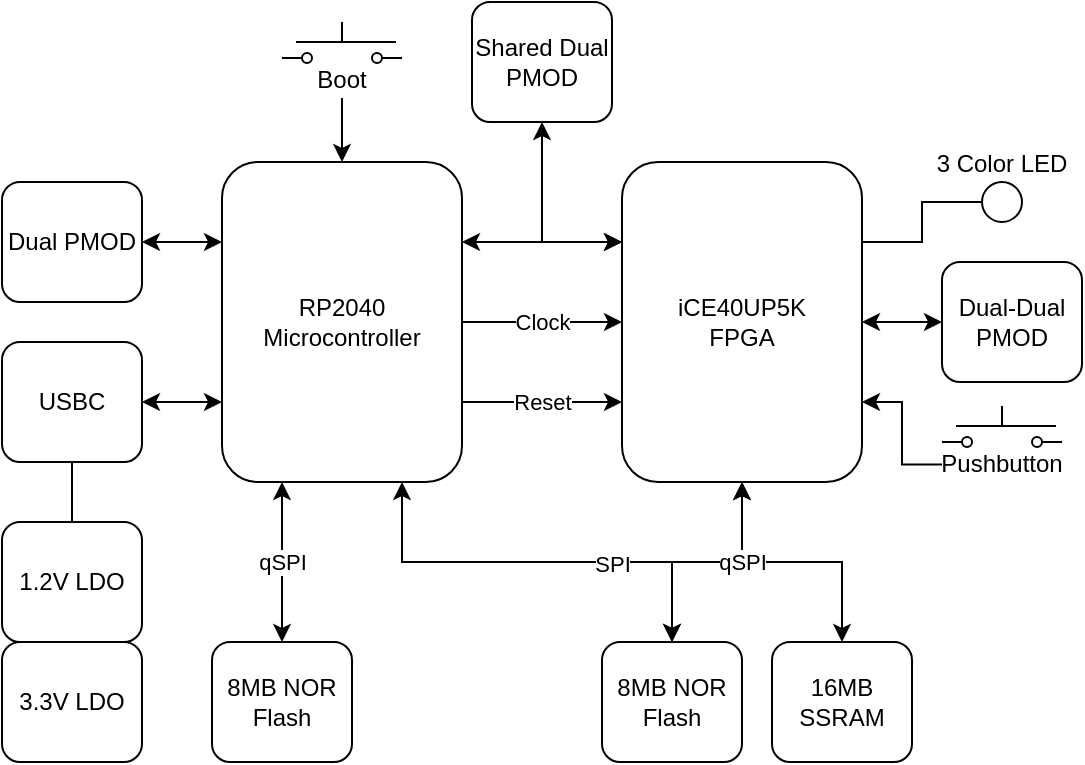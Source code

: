 <mxfile version="15.1.3" type="device"><diagram id="G92kmcxLir5d9IYU4Pak" name="Page-2"><mxGraphModel dx="741" dy="659" grid="0" gridSize="10" guides="1" tooltips="1" connect="1" arrows="1" fold="1" page="1" pageScale="1" pageWidth="850" pageHeight="1100" math="0" shadow="0"><root><mxCell id="7OYM_u7ZwVSoq9IorDtf-0"/><mxCell id="7OYM_u7ZwVSoq9IorDtf-1" parent="7OYM_u7ZwVSoq9IorDtf-0"/><mxCell id="7OYM_u7ZwVSoq9IorDtf-3" value="3.3V LDO" style="rounded=1;whiteSpace=wrap;html=1;" vertex="1" parent="7OYM_u7ZwVSoq9IorDtf-1"><mxGeometry x="90" y="520" width="70" height="60" as="geometry"/></mxCell><mxCell id="7OYM_u7ZwVSoq9IorDtf-6" style="edgeStyle=orthogonalEdgeStyle;rounded=0;orthogonalLoop=1;jettySize=auto;html=1;entryX=0;entryY=0.25;entryDx=0;entryDy=0;startArrow=classic;startFill=1;exitX=1;exitY=0.25;exitDx=0;exitDy=0;" edge="1" parent="7OYM_u7ZwVSoq9IorDtf-1" source="7OYM_u7ZwVSoq9IorDtf-4" target="7OYM_u7ZwVSoq9IorDtf-5"><mxGeometry relative="1" as="geometry"><Array as="points"/></mxGeometry></mxCell><mxCell id="7OYM_u7ZwVSoq9IorDtf-11" style="edgeStyle=orthogonalEdgeStyle;rounded=0;orthogonalLoop=1;jettySize=auto;html=1;exitX=0.75;exitY=1;exitDx=0;exitDy=0;entryX=0.5;entryY=0;entryDx=0;entryDy=0;startArrow=classic;startFill=1;" edge="1" parent="7OYM_u7ZwVSoq9IorDtf-1" source="7OYM_u7ZwVSoq9IorDtf-4" target="7OYM_u7ZwVSoq9IorDtf-10"><mxGeometry relative="1" as="geometry"/></mxCell><mxCell id="7OYM_u7ZwVSoq9IorDtf-12" value="SPI" style="edgeLabel;html=1;align=center;verticalAlign=middle;resizable=0;points=[];" vertex="1" connectable="0" parent="7OYM_u7ZwVSoq9IorDtf-11"><mxGeometry x="-0.464" y="2" relative="1" as="geometry"><mxPoint x="87" y="3" as="offset"/></mxGeometry></mxCell><mxCell id="o_D9mQzwYViAJN6lnz56-5" value="Clock" style="edgeStyle=orthogonalEdgeStyle;rounded=0;orthogonalLoop=1;jettySize=auto;html=1;exitX=1;exitY=0.5;exitDx=0;exitDy=0;entryX=0;entryY=0.5;entryDx=0;entryDy=0;startArrow=none;startFill=0;" edge="1" parent="7OYM_u7ZwVSoq9IorDtf-1" source="7OYM_u7ZwVSoq9IorDtf-4" target="7OYM_u7ZwVSoq9IorDtf-5"><mxGeometry relative="1" as="geometry"/></mxCell><mxCell id="o_D9mQzwYViAJN6lnz56-6" value="Reset" style="edgeStyle=orthogonalEdgeStyle;rounded=0;orthogonalLoop=1;jettySize=auto;html=1;exitX=1;exitY=0.75;exitDx=0;exitDy=0;entryX=0;entryY=0.75;entryDx=0;entryDy=0;startArrow=none;startFill=0;" edge="1" parent="7OYM_u7ZwVSoq9IorDtf-1" source="7OYM_u7ZwVSoq9IorDtf-4" target="7OYM_u7ZwVSoq9IorDtf-5"><mxGeometry relative="1" as="geometry"/></mxCell><mxCell id="7OYM_u7ZwVSoq9IorDtf-4" value="RP2040&lt;br&gt;Microcontroller" style="rounded=1;whiteSpace=wrap;html=1;" vertex="1" parent="7OYM_u7ZwVSoq9IorDtf-1"><mxGeometry x="200" y="280" width="120" height="160" as="geometry"/></mxCell><mxCell id="o_D9mQzwYViAJN6lnz56-3" style="edgeStyle=orthogonalEdgeStyle;rounded=0;orthogonalLoop=1;jettySize=auto;html=1;exitX=0.5;exitY=1;exitDx=0;exitDy=0;entryX=0.5;entryY=0;entryDx=0;entryDy=0;startArrow=classic;startFill=1;" edge="1" parent="7OYM_u7ZwVSoq9IorDtf-1" source="7OYM_u7ZwVSoq9IorDtf-5" target="o_D9mQzwYViAJN6lnz56-2"><mxGeometry relative="1" as="geometry"/></mxCell><mxCell id="7OYM_u7ZwVSoq9IorDtf-5" value="iCE40UP5K&lt;br&gt;FPGA" style="rounded=1;whiteSpace=wrap;html=1;" vertex="1" parent="7OYM_u7ZwVSoq9IorDtf-1"><mxGeometry x="400" y="280" width="120" height="160" as="geometry"/></mxCell><mxCell id="7OYM_u7ZwVSoq9IorDtf-8" value="qSPI" style="edgeStyle=orthogonalEdgeStyle;rounded=0;orthogonalLoop=1;jettySize=auto;html=1;entryX=0.25;entryY=1;entryDx=0;entryDy=0;startArrow=classic;startFill=1;" edge="1" parent="7OYM_u7ZwVSoq9IorDtf-1" source="7OYM_u7ZwVSoq9IorDtf-7" target="7OYM_u7ZwVSoq9IorDtf-4"><mxGeometry relative="1" as="geometry"/></mxCell><mxCell id="7OYM_u7ZwVSoq9IorDtf-7" value="8MB NOR Flash" style="rounded=1;whiteSpace=wrap;html=1;" vertex="1" parent="7OYM_u7ZwVSoq9IorDtf-1"><mxGeometry x="195" y="520" width="70" height="60" as="geometry"/></mxCell><mxCell id="7OYM_u7ZwVSoq9IorDtf-9" value="qSPI" style="edgeStyle=orthogonalEdgeStyle;rounded=0;orthogonalLoop=1;jettySize=auto;html=1;entryX=0.5;entryY=1;entryDx=0;entryDy=0;startArrow=classic;startFill=1;" edge="1" source="7OYM_u7ZwVSoq9IorDtf-10" parent="7OYM_u7ZwVSoq9IorDtf-1" target="7OYM_u7ZwVSoq9IorDtf-5"><mxGeometry x="0.303" relative="1" as="geometry"><mxPoint x="435" y="440" as="targetPoint"/><mxPoint as="offset"/></mxGeometry></mxCell><mxCell id="7OYM_u7ZwVSoq9IorDtf-10" value="8MB NOR Flash" style="rounded=1;whiteSpace=wrap;html=1;" vertex="1" parent="7OYM_u7ZwVSoq9IorDtf-1"><mxGeometry x="390" y="520" width="70" height="60" as="geometry"/></mxCell><mxCell id="7OYM_u7ZwVSoq9IorDtf-14" style="edgeStyle=orthogonalEdgeStyle;rounded=0;orthogonalLoop=1;jettySize=auto;html=1;entryX=0;entryY=0.25;entryDx=0;entryDy=0;startArrow=classic;startFill=1;" edge="1" parent="7OYM_u7ZwVSoq9IorDtf-1" source="7OYM_u7ZwVSoq9IorDtf-13" target="7OYM_u7ZwVSoq9IorDtf-4"><mxGeometry relative="1" as="geometry"/></mxCell><mxCell id="7OYM_u7ZwVSoq9IorDtf-13" value="Dual PMOD" style="rounded=1;whiteSpace=wrap;html=1;" vertex="1" parent="7OYM_u7ZwVSoq9IorDtf-1"><mxGeometry x="90" y="290" width="70" height="60" as="geometry"/></mxCell><mxCell id="7OYM_u7ZwVSoq9IorDtf-15" value="Dual-Dual PMOD" style="rounded=1;whiteSpace=wrap;html=1;" vertex="1" parent="7OYM_u7ZwVSoq9IorDtf-1"><mxGeometry x="560" y="330" width="70" height="60" as="geometry"/></mxCell><mxCell id="7OYM_u7ZwVSoq9IorDtf-16" style="edgeStyle=orthogonalEdgeStyle;rounded=0;orthogonalLoop=1;jettySize=auto;html=1;startArrow=classic;startFill=1;" edge="1" source="7OYM_u7ZwVSoq9IorDtf-15" parent="7OYM_u7ZwVSoq9IorDtf-1"><mxGeometry relative="1" as="geometry"><mxPoint x="520" y="360" as="targetPoint"/></mxGeometry></mxCell><mxCell id="o_D9mQzwYViAJN6lnz56-4" style="edgeStyle=orthogonalEdgeStyle;rounded=0;orthogonalLoop=1;jettySize=auto;html=1;exitX=0.5;exitY=1;exitDx=0;exitDy=0;entryX=0;entryY=0.25;entryDx=0;entryDy=0;startArrow=classic;startFill=1;" edge="1" parent="7OYM_u7ZwVSoq9IorDtf-1" source="7OYM_u7ZwVSoq9IorDtf-17" target="7OYM_u7ZwVSoq9IorDtf-5"><mxGeometry relative="1" as="geometry"/></mxCell><mxCell id="7OYM_u7ZwVSoq9IorDtf-17" value="Shared Dual PMOD" style="rounded=1;whiteSpace=wrap;html=1;" vertex="1" parent="7OYM_u7ZwVSoq9IorDtf-1"><mxGeometry x="325" y="200" width="70" height="60" as="geometry"/></mxCell><mxCell id="o_D9mQzwYViAJN6lnz56-1" style="edgeStyle=orthogonalEdgeStyle;rounded=0;orthogonalLoop=1;jettySize=auto;html=1;entryX=0;entryY=0.75;entryDx=0;entryDy=0;startArrow=classic;startFill=1;" edge="1" parent="7OYM_u7ZwVSoq9IorDtf-1" source="o_D9mQzwYViAJN6lnz56-0" target="7OYM_u7ZwVSoq9IorDtf-4"><mxGeometry relative="1" as="geometry"/></mxCell><mxCell id="dOjmpYqw6bYS7-3D4WWg-22" style="edgeStyle=orthogonalEdgeStyle;rounded=0;orthogonalLoop=1;jettySize=auto;html=1;entryX=0.5;entryY=0;entryDx=0;entryDy=0;startArrow=none;startFill=0;endArrow=none;endFill=0;" edge="1" parent="7OYM_u7ZwVSoq9IorDtf-1" source="o_D9mQzwYViAJN6lnz56-0" target="7OYM_u7ZwVSoq9IorDtf-2"><mxGeometry relative="1" as="geometry"/></mxCell><mxCell id="o_D9mQzwYViAJN6lnz56-0" value="USBC" style="rounded=1;whiteSpace=wrap;html=1;" vertex="1" parent="7OYM_u7ZwVSoq9IorDtf-1"><mxGeometry x="90" y="370" width="70" height="60" as="geometry"/></mxCell><mxCell id="o_D9mQzwYViAJN6lnz56-2" value="16MB SSRAM" style="rounded=1;whiteSpace=wrap;html=1;" vertex="1" parent="7OYM_u7ZwVSoq9IorDtf-1"><mxGeometry x="475" y="520" width="70" height="60" as="geometry"/></mxCell><mxCell id="dOjmpYqw6bYS7-3D4WWg-9" style="edgeStyle=orthogonalEdgeStyle;rounded=0;orthogonalLoop=1;jettySize=auto;html=1;exitX=0.5;exitY=1;exitDx=0;exitDy=0;entryX=0.5;entryY=0;entryDx=0;entryDy=0;startArrow=none;startFill=0;" edge="1" parent="7OYM_u7ZwVSoq9IorDtf-1" source="dOjmpYqw6bYS7-3D4WWg-7" target="7OYM_u7ZwVSoq9IorDtf-4"><mxGeometry relative="1" as="geometry"/></mxCell><mxCell id="dOjmpYqw6bYS7-3D4WWg-10" value="" style="group" vertex="1" connectable="0" parent="7OYM_u7ZwVSoq9IorDtf-1"><mxGeometry x="560" y="402" width="60" height="20.5" as="geometry"/></mxCell><mxCell id="dOjmpYqw6bYS7-3D4WWg-11" value="" style="ellipse;whiteSpace=wrap;html=1;aspect=fixed;fontColor=#FFFFFF;fillColor=#FFFFFF;gradientColor=none;rotation=0;" vertex="1" parent="dOjmpYqw6bYS7-3D4WWg-10"><mxGeometry x="10" y="15.5" width="5" height="5" as="geometry"/></mxCell><mxCell id="dOjmpYqw6bYS7-3D4WWg-12" value="" style="ellipse;whiteSpace=wrap;html=1;aspect=fixed;fontColor=#FFFFFF;fillColor=#FFFFFF;gradientColor=none;rotation=0;" vertex="1" parent="dOjmpYqw6bYS7-3D4WWg-10"><mxGeometry x="45" y="15.5" width="5" height="5" as="geometry"/></mxCell><mxCell id="dOjmpYqw6bYS7-3D4WWg-13" value="" style="endArrow=none;html=1;fontSize=10;" edge="1" parent="dOjmpYqw6bYS7-3D4WWg-10"><mxGeometry width="50" height="50" relative="1" as="geometry"><mxPoint x="7" y="10" as="sourcePoint"/><mxPoint x="57" y="10" as="targetPoint"/></mxGeometry></mxCell><mxCell id="dOjmpYqw6bYS7-3D4WWg-14" value="" style="endArrow=none;html=1;fontSize=10;" edge="1" parent="dOjmpYqw6bYS7-3D4WWg-10"><mxGeometry width="50" height="50" relative="1" as="geometry"><mxPoint x="30" as="sourcePoint"/><mxPoint x="30" y="10" as="targetPoint"/></mxGeometry></mxCell><mxCell id="dOjmpYqw6bYS7-3D4WWg-15" value="" style="endArrow=none;html=1;fontSize=10;strokeColor=#000000;entryX=0;entryY=0.5;entryDx=0;entryDy=0;" edge="1" parent="dOjmpYqw6bYS7-3D4WWg-10" target="dOjmpYqw6bYS7-3D4WWg-11"><mxGeometry width="50" height="50" relative="1" as="geometry"><mxPoint y="18" as="sourcePoint"/><mxPoint x="60" y="-2" as="targetPoint"/></mxGeometry></mxCell><mxCell id="dOjmpYqw6bYS7-3D4WWg-16" value="" style="endArrow=none;html=1;fontSize=10;strokeColor=#000000;exitX=1;exitY=0.5;exitDx=0;exitDy=0;" edge="1" parent="dOjmpYqw6bYS7-3D4WWg-10" source="dOjmpYqw6bYS7-3D4WWg-12"><mxGeometry width="50" height="50" relative="1" as="geometry"><mxPoint x="10" y="28" as="sourcePoint"/><mxPoint x="60" y="18" as="targetPoint"/></mxGeometry></mxCell><mxCell id="dOjmpYqw6bYS7-3D4WWg-18" style="edgeStyle=orthogonalEdgeStyle;rounded=0;orthogonalLoop=1;jettySize=auto;html=1;entryX=1;entryY=0.75;entryDx=0;entryDy=0;startArrow=none;startFill=0;" edge="1" parent="7OYM_u7ZwVSoq9IorDtf-1" source="dOjmpYqw6bYS7-3D4WWg-17" target="7OYM_u7ZwVSoq9IorDtf-5"><mxGeometry relative="1" as="geometry"/></mxCell><mxCell id="dOjmpYqw6bYS7-3D4WWg-17" value="Pushbutton" style="text;html=1;strokeColor=none;fillColor=none;align=center;verticalAlign=middle;whiteSpace=wrap;rounded=0;fontColor=#000000;" vertex="1" parent="7OYM_u7ZwVSoq9IorDtf-1"><mxGeometry x="560" y="422.5" width="60" height="17.5" as="geometry"/></mxCell><mxCell id="dOjmpYqw6bYS7-3D4WWg-20" style="edgeStyle=orthogonalEdgeStyle;rounded=0;orthogonalLoop=1;jettySize=auto;html=1;entryX=1;entryY=0.25;entryDx=0;entryDy=0;startArrow=none;startFill=0;endArrow=none;endFill=0;" edge="1" parent="7OYM_u7ZwVSoq9IorDtf-1" source="dOjmpYqw6bYS7-3D4WWg-19" target="7OYM_u7ZwVSoq9IorDtf-5"><mxGeometry relative="1" as="geometry"/></mxCell><mxCell id="dOjmpYqw6bYS7-3D4WWg-19" value="" style="ellipse;whiteSpace=wrap;html=1;aspect=fixed;" vertex="1" parent="7OYM_u7ZwVSoq9IorDtf-1"><mxGeometry x="580" y="290" width="20" height="20" as="geometry"/></mxCell><mxCell id="dOjmpYqw6bYS7-3D4WWg-21" value="3 Color LED" style="text;html=1;strokeColor=none;fillColor=none;align=center;verticalAlign=middle;whiteSpace=wrap;rounded=0;fontColor=#000000;" vertex="1" parent="7OYM_u7ZwVSoq9IorDtf-1"><mxGeometry x="555" y="272.5" width="70" height="17.5" as="geometry"/></mxCell><mxCell id="7OYM_u7ZwVSoq9IorDtf-2" value="1.2V LDO" style="rounded=1;whiteSpace=wrap;html=1;" vertex="1" parent="7OYM_u7ZwVSoq9IorDtf-1"><mxGeometry x="90" y="460" width="70" height="60" as="geometry"/></mxCell><mxCell id="dOjmpYqw6bYS7-3D4WWg-23" value="" style="group" vertex="1" connectable="0" parent="7OYM_u7ZwVSoq9IorDtf-1"><mxGeometry x="230" y="210" width="60" height="38" as="geometry"/></mxCell><mxCell id="dOjmpYqw6bYS7-3D4WWg-0" value="" style="group" vertex="1" connectable="0" parent="dOjmpYqw6bYS7-3D4WWg-23"><mxGeometry width="60" height="20.5" as="geometry"/></mxCell><mxCell id="dOjmpYqw6bYS7-3D4WWg-1" value="" style="ellipse;whiteSpace=wrap;html=1;aspect=fixed;fontColor=#FFFFFF;fillColor=#FFFFFF;gradientColor=none;rotation=0;" vertex="1" parent="dOjmpYqw6bYS7-3D4WWg-0"><mxGeometry x="10" y="15.5" width="5" height="5" as="geometry"/></mxCell><mxCell id="dOjmpYqw6bYS7-3D4WWg-2" value="" style="ellipse;whiteSpace=wrap;html=1;aspect=fixed;fontColor=#FFFFFF;fillColor=#FFFFFF;gradientColor=none;rotation=0;" vertex="1" parent="dOjmpYqw6bYS7-3D4WWg-0"><mxGeometry x="45" y="15.5" width="5" height="5" as="geometry"/></mxCell><mxCell id="dOjmpYqw6bYS7-3D4WWg-3" value="" style="endArrow=none;html=1;fontSize=10;" edge="1" parent="dOjmpYqw6bYS7-3D4WWg-0"><mxGeometry width="50" height="50" relative="1" as="geometry"><mxPoint x="7" y="10" as="sourcePoint"/><mxPoint x="57" y="10" as="targetPoint"/></mxGeometry></mxCell><mxCell id="dOjmpYqw6bYS7-3D4WWg-4" value="" style="endArrow=none;html=1;fontSize=10;" edge="1" parent="dOjmpYqw6bYS7-3D4WWg-0"><mxGeometry width="50" height="50" relative="1" as="geometry"><mxPoint x="30" as="sourcePoint"/><mxPoint x="30" y="10" as="targetPoint"/></mxGeometry></mxCell><mxCell id="dOjmpYqw6bYS7-3D4WWg-5" value="" style="endArrow=none;html=1;fontSize=10;strokeColor=#000000;entryX=0;entryY=0.5;entryDx=0;entryDy=0;" edge="1" parent="dOjmpYqw6bYS7-3D4WWg-0" target="dOjmpYqw6bYS7-3D4WWg-1"><mxGeometry width="50" height="50" relative="1" as="geometry"><mxPoint y="18" as="sourcePoint"/><mxPoint x="60" y="-2" as="targetPoint"/></mxGeometry></mxCell><mxCell id="dOjmpYqw6bYS7-3D4WWg-6" value="" style="endArrow=none;html=1;fontSize=10;strokeColor=#000000;exitX=1;exitY=0.5;exitDx=0;exitDy=0;" edge="1" parent="dOjmpYqw6bYS7-3D4WWg-0" source="dOjmpYqw6bYS7-3D4WWg-2"><mxGeometry width="50" height="50" relative="1" as="geometry"><mxPoint x="10" y="28" as="sourcePoint"/><mxPoint x="60" y="18" as="targetPoint"/></mxGeometry></mxCell><mxCell id="dOjmpYqw6bYS7-3D4WWg-7" value="Boot" style="text;html=1;strokeColor=none;fillColor=none;align=center;verticalAlign=middle;whiteSpace=wrap;rounded=0;fontColor=#000000;" vertex="1" parent="dOjmpYqw6bYS7-3D4WWg-23"><mxGeometry y="20.5" width="60" height="17.5" as="geometry"/></mxCell></root></mxGraphModel></diagram></mxfile>